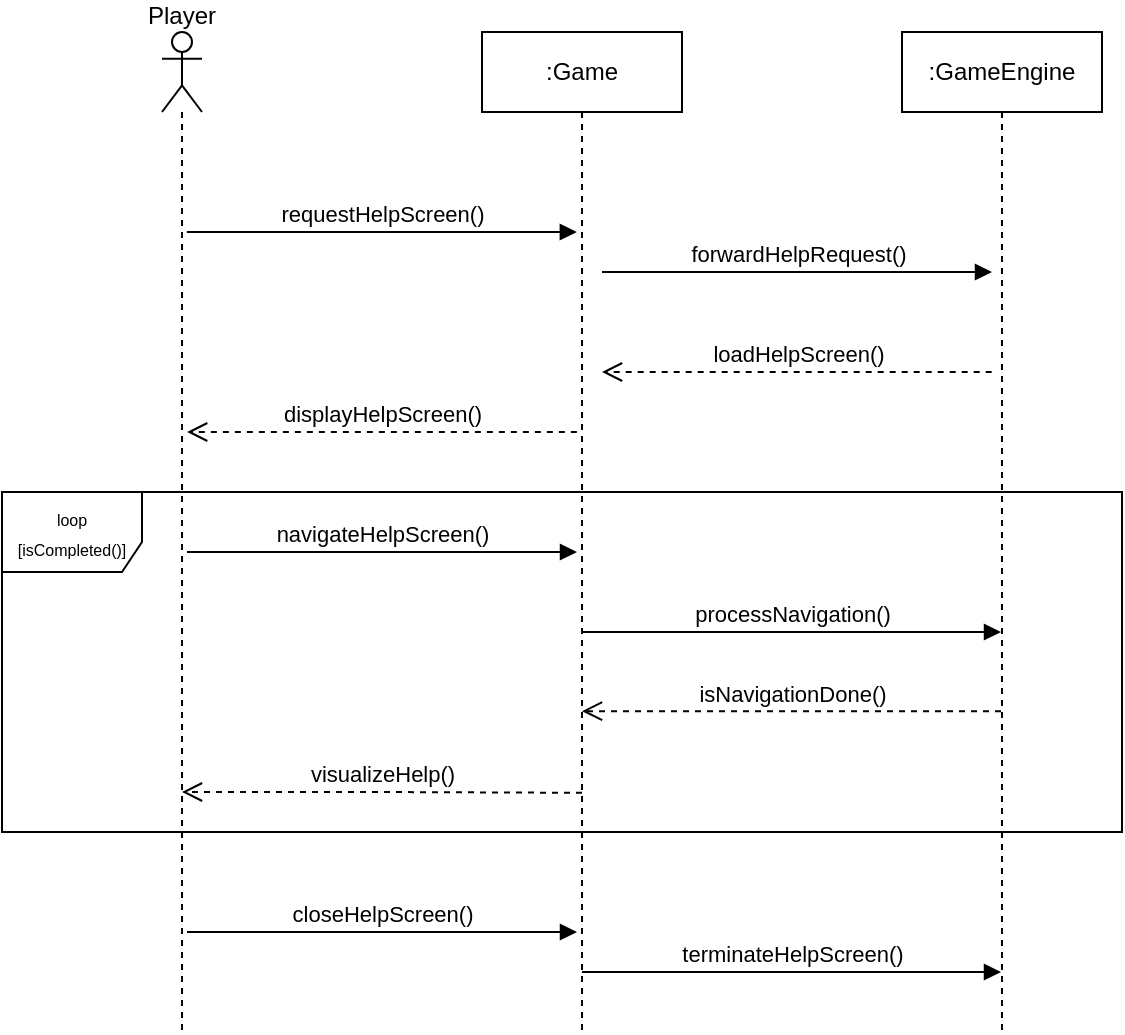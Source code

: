 <mxfile version="24.7.17">
  <diagram name="Page-1" id="0Awox8vpgQFOPTNNr-SR">
    <mxGraphModel dx="1591" dy="1167" grid="1" gridSize="10" guides="1" tooltips="1" connect="1" arrows="1" fold="1" page="1" pageScale="1" pageWidth="850" pageHeight="1100" math="0" shadow="0">
      <root>
        <mxCell id="0" />
        <mxCell id="1" parent="0" />
        <mxCell id="Erd0pCjpf10aL4VD4ASl-1" value="Player&lt;div&gt;&lt;br&gt;&lt;/div&gt;&lt;div&gt;&lt;br&gt;&lt;/div&gt;&lt;div&gt;&lt;br&gt;&lt;/div&gt;&lt;div&gt;&lt;br&gt;&lt;/div&gt;" style="shape=umlLifeline;perimeter=lifelinePerimeter;whiteSpace=wrap;html=1;container=1;dropTarget=0;collapsible=0;recursiveResize=0;outlineConnect=0;portConstraint=eastwest;newEdgeStyle={&quot;curved&quot;:0,&quot;rounded&quot;:0};participant=umlActor;" parent="1" vertex="1">
          <mxGeometry x="170" y="120" width="20" height="500" as="geometry" />
        </mxCell>
        <mxCell id="Erd0pCjpf10aL4VD4ASl-2" value=":Game" style="shape=umlLifeline;perimeter=lifelinePerimeter;whiteSpace=wrap;html=1;container=1;dropTarget=0;collapsible=0;recursiveResize=0;outlineConnect=0;portConstraint=eastwest;newEdgeStyle={&quot;curved&quot;:0,&quot;rounded&quot;:0};" parent="1" vertex="1">
          <mxGeometry x="330" y="120" width="100" height="500" as="geometry" />
        </mxCell>
        <mxCell id="Erd0pCjpf10aL4VD4ASl-3" value="requestHelpScreen()" style="html=1;verticalAlign=bottom;endArrow=block;curved=0;rounded=0;" parent="1" edge="1">
          <mxGeometry width="80" relative="1" as="geometry">
            <mxPoint x="182.42" y="220" as="sourcePoint" />
            <mxPoint x="377.42" y="220" as="targetPoint" />
          </mxGeometry>
        </mxCell>
        <mxCell id="Erd0pCjpf10aL4VD4ASl-5" value="loadHelpScreen()" style="html=1;verticalAlign=bottom;endArrow=open;dashed=1;endSize=8;curved=0;rounded=0;" parent="1" edge="1">
          <mxGeometry x="-0.002" relative="1" as="geometry">
            <mxPoint x="584.84" y="290" as="sourcePoint" />
            <mxPoint x="389.995" y="290" as="targetPoint" />
            <Array as="points">
              <mxPoint x="499.84" y="290" />
            </Array>
            <mxPoint as="offset" />
          </mxGeometry>
        </mxCell>
        <mxCell id="Erd0pCjpf10aL4VD4ASl-27" value="closeHelpScreen()" style="html=1;verticalAlign=bottom;endArrow=block;curved=0;rounded=0;" parent="1" edge="1">
          <mxGeometry width="80" relative="1" as="geometry">
            <mxPoint x="182.5" y="570" as="sourcePoint" />
            <mxPoint x="377.5" y="570" as="targetPoint" />
            <mxPoint as="offset" />
          </mxGeometry>
        </mxCell>
        <mxCell id="Erd0pCjpf10aL4VD4ASl-31" value="terminateHelpScreen()" style="html=1;verticalAlign=bottom;endArrow=block;curved=0;rounded=0;" parent="1" edge="1" target="LBmFKRfOaEfn4A8cY6IC-1">
          <mxGeometry width="80" relative="1" as="geometry">
            <mxPoint x="380" y="590" as="sourcePoint" />
            <mxPoint x="575" y="590" as="targetPoint" />
          </mxGeometry>
        </mxCell>
        <mxCell id="Hrz58qe9vxwctcW8gFNo-3" value="&lt;span style=&quot;font-size: 8px;&quot;&gt;loop&lt;/span&gt;&lt;div&gt;&lt;span style=&quot;font-size: 8px;&quot;&gt;[isCompleted()]&lt;/span&gt;&lt;/div&gt;" style="shape=umlFrame;whiteSpace=wrap;html=1;pointerEvents=0;width=70;height=40;" parent="1" vertex="1">
          <mxGeometry x="90" y="350" width="560" height="170" as="geometry" />
        </mxCell>
        <mxCell id="Hrz58qe9vxwctcW8gFNo-10" value="displayHelpScreen()" style="html=1;verticalAlign=bottom;endArrow=open;dashed=1;endSize=8;curved=0;rounded=0;" parent="1" edge="1">
          <mxGeometry x="0.0" relative="1" as="geometry">
            <mxPoint x="377.42" y="320" as="sourcePoint" />
            <mxPoint x="182.575" y="320" as="targetPoint" />
            <Array as="points">
              <mxPoint x="292.42" y="320" />
            </Array>
            <mxPoint as="offset" />
          </mxGeometry>
        </mxCell>
        <mxCell id="Hrz58qe9vxwctcW8gFNo-11" value="navigateHelpScreen()" style="html=1;verticalAlign=bottom;endArrow=block;curved=0;rounded=0;" parent="1" edge="1">
          <mxGeometry width="80" relative="1" as="geometry">
            <mxPoint x="182.5" y="380" as="sourcePoint" />
            <mxPoint x="377.5" y="380" as="targetPoint" />
            <Array as="points">
              <mxPoint x="280" y="380" />
            </Array>
            <mxPoint as="offset" />
          </mxGeometry>
        </mxCell>
        <mxCell id="Hrz58qe9vxwctcW8gFNo-14" value="processNavigation()" style="html=1;verticalAlign=bottom;endArrow=block;curved=0;rounded=0;" parent="1" edge="1" target="LBmFKRfOaEfn4A8cY6IC-1">
          <mxGeometry width="80" relative="1" as="geometry">
            <mxPoint x="380" y="420" as="sourcePoint" />
            <mxPoint x="575" y="420" as="targetPoint" />
            <Array as="points">
              <mxPoint x="477.5" y="420" />
            </Array>
            <mxPoint as="offset" />
          </mxGeometry>
        </mxCell>
        <mxCell id="LBmFKRfOaEfn4A8cY6IC-1" value=":GameEngine" style="shape=umlLifeline;perimeter=lifelinePerimeter;whiteSpace=wrap;html=1;container=1;dropTarget=0;collapsible=0;recursiveResize=0;outlineConnect=0;portConstraint=eastwest;newEdgeStyle={&quot;curved&quot;:0,&quot;rounded&quot;:0};" vertex="1" parent="1">
          <mxGeometry x="540" y="120" width="100" height="500" as="geometry" />
        </mxCell>
        <mxCell id="LBmFKRfOaEfn4A8cY6IC-2" value="forwardHelpRequest()" style="html=1;verticalAlign=bottom;endArrow=block;curved=0;rounded=0;" edge="1" parent="1">
          <mxGeometry width="80" relative="1" as="geometry">
            <mxPoint x="390" y="240" as="sourcePoint" />
            <mxPoint x="585" y="240" as="targetPoint" />
          </mxGeometry>
        </mxCell>
        <mxCell id="LBmFKRfOaEfn4A8cY6IC-3" value="isNavigationDone()" style="html=1;verticalAlign=bottom;endArrow=open;dashed=1;endSize=8;curved=0;rounded=0;" edge="1" parent="1" source="LBmFKRfOaEfn4A8cY6IC-1">
          <mxGeometry x="-0.002" relative="1" as="geometry">
            <mxPoint x="574.84" y="459.6" as="sourcePoint" />
            <mxPoint x="379.995" y="459.6" as="targetPoint" />
            <Array as="points">
              <mxPoint x="489.84" y="459.6" />
            </Array>
            <mxPoint as="offset" />
          </mxGeometry>
        </mxCell>
        <mxCell id="LBmFKRfOaEfn4A8cY6IC-4" value="visualizeHelp()" style="html=1;verticalAlign=bottom;endArrow=open;dashed=1;endSize=8;curved=0;rounded=0;" edge="1" parent="1">
          <mxGeometry x="-0.002" relative="1" as="geometry">
            <mxPoint x="380" y="500.4" as="sourcePoint" />
            <mxPoint x="180" y="500" as="targetPoint" />
            <Array as="points">
              <mxPoint x="279.84" y="500" />
            </Array>
            <mxPoint as="offset" />
          </mxGeometry>
        </mxCell>
      </root>
    </mxGraphModel>
  </diagram>
</mxfile>
